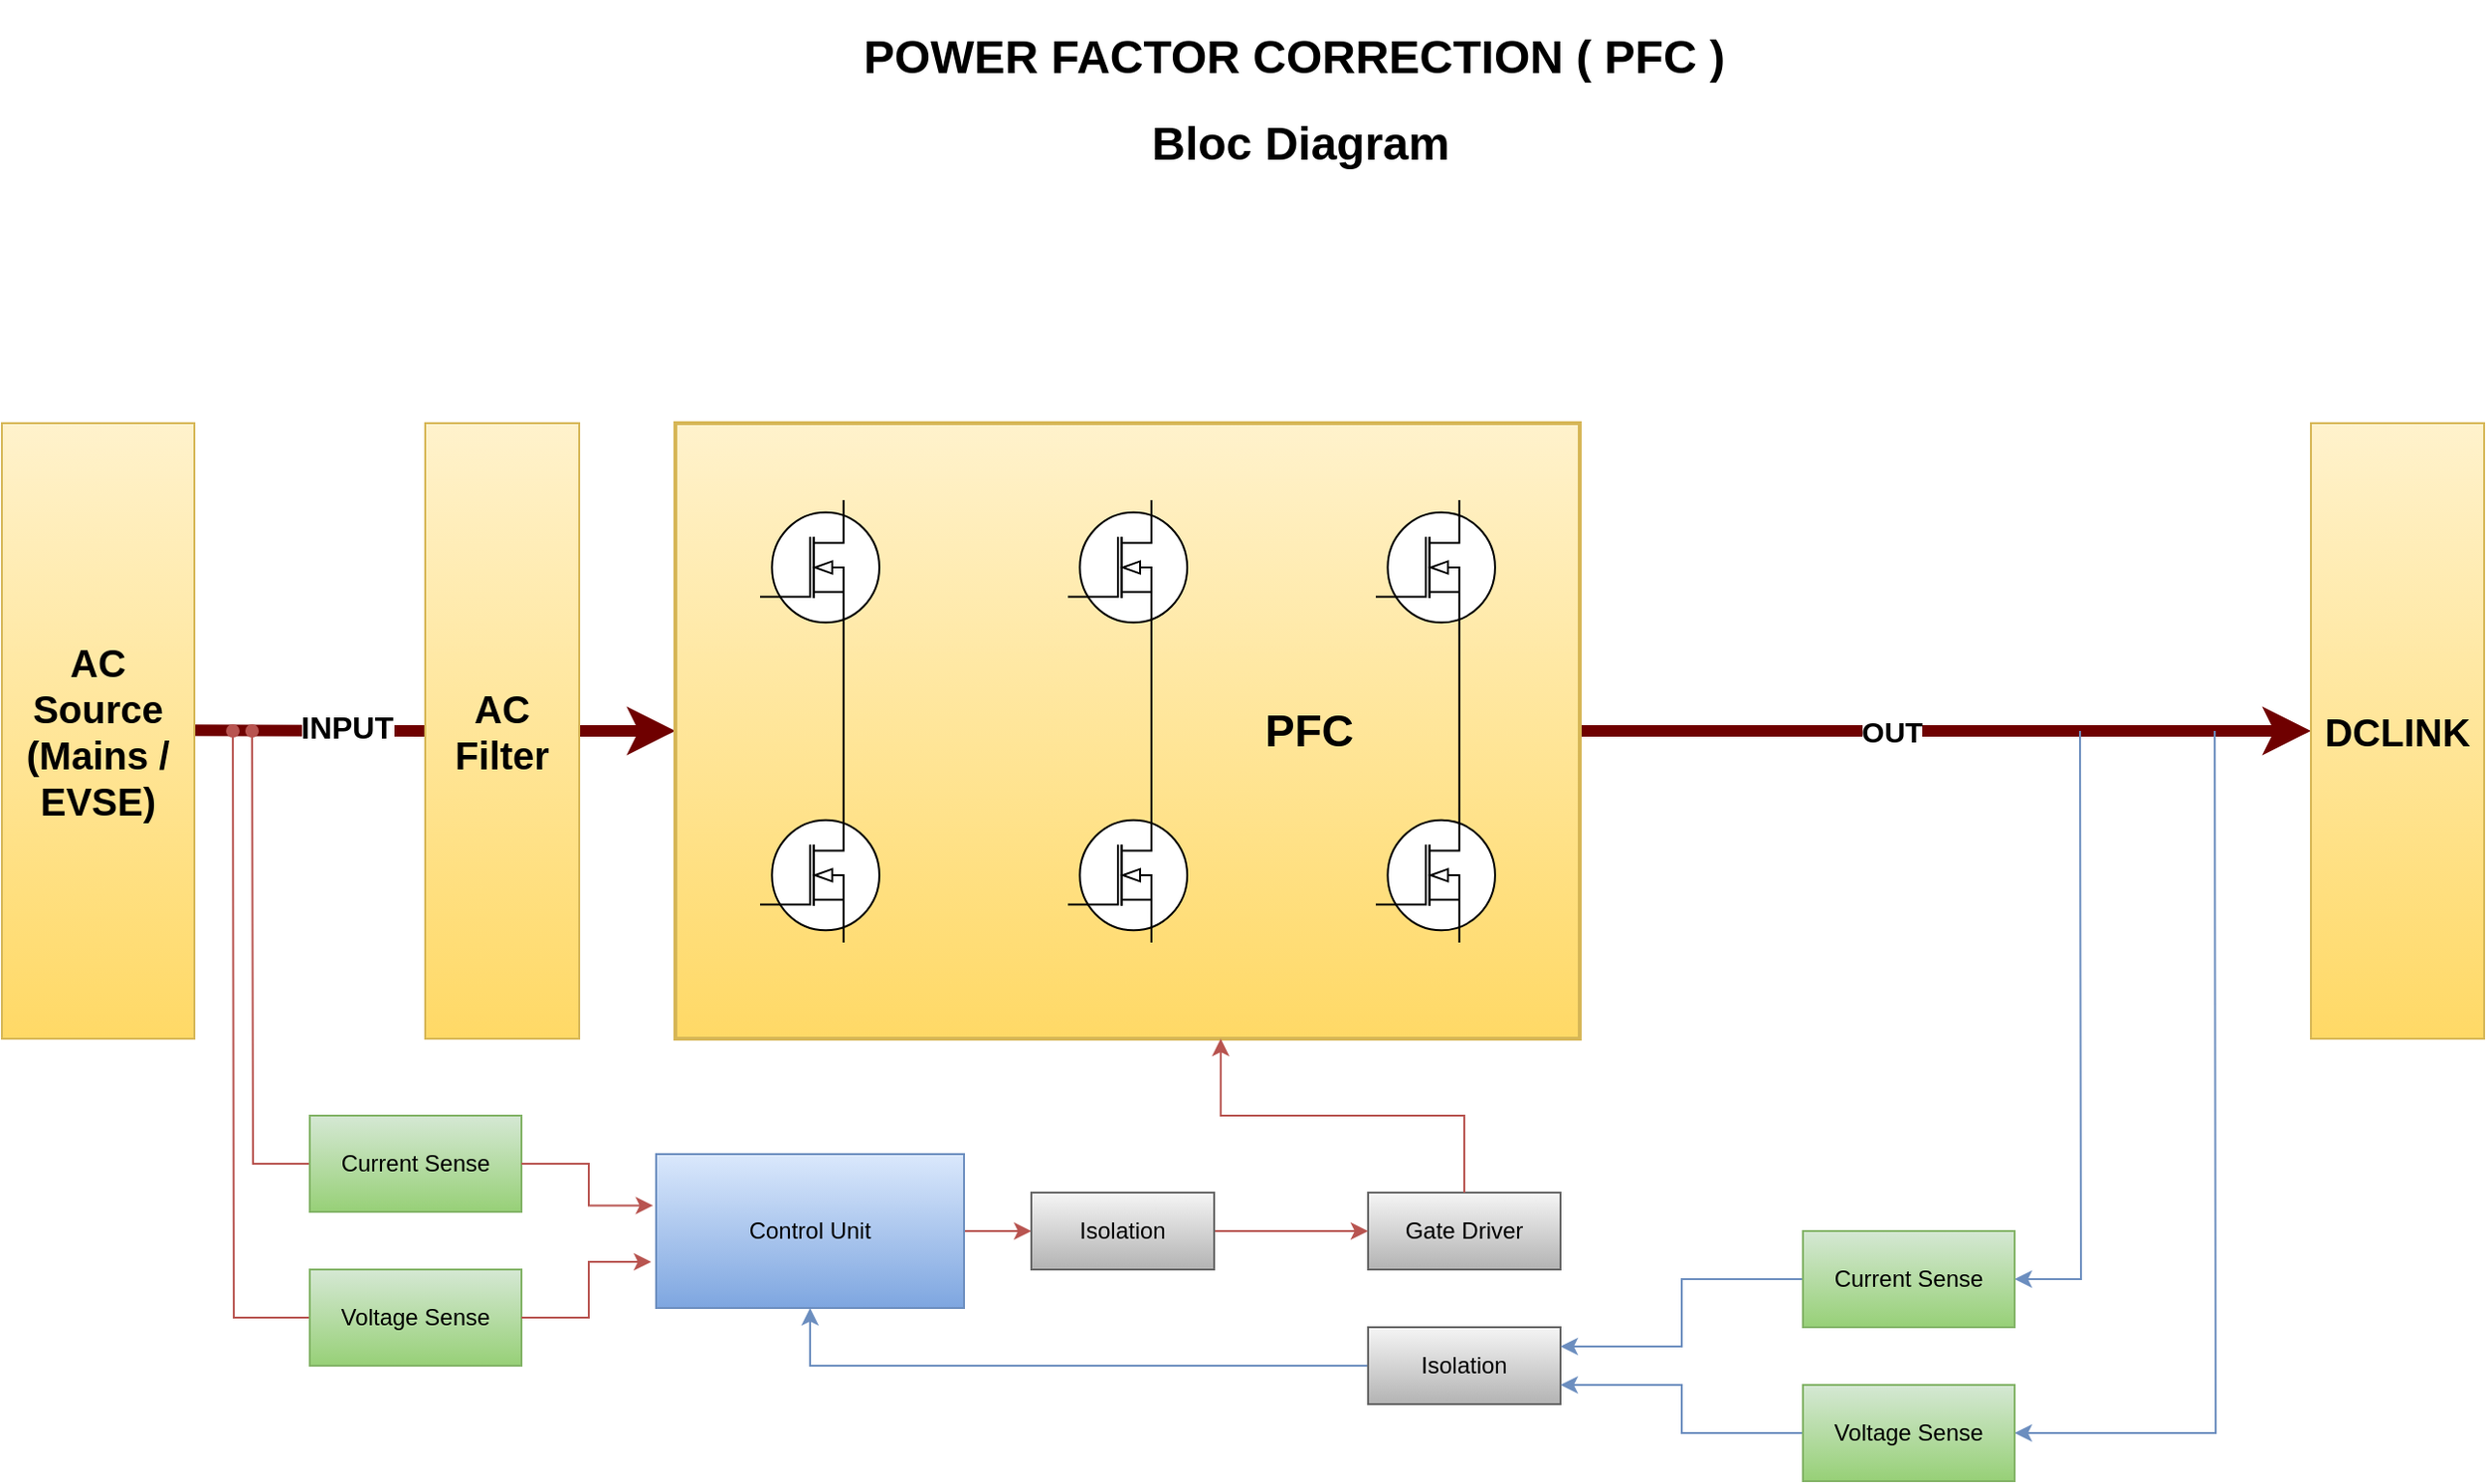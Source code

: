 <mxfile version="24.1.0" type="device">
  <diagram name="Page-1" id="k-szuWrUcFCrH2xsE48Q">
    <mxGraphModel dx="2100" dy="1242" grid="1" gridSize="10" guides="1" tooltips="1" connect="1" arrows="1" fold="1" page="1" pageScale="1" pageWidth="2116" pageHeight="2244" math="0" shadow="0">
      <root>
        <mxCell id="0" />
        <mxCell id="1" parent="0" />
        <mxCell id="8tYW6SKWs_c0nTBGbAxm-31" value="" style="rounded=0;whiteSpace=wrap;html=1;fillColor=#fff2cc;strokeColor=#d6b656;movable=0;resizable=0;rotatable=0;deletable=0;editable=0;locked=1;connectable=0;" parent="1" vertex="1">
          <mxGeometry x="800" y="360" width="80" height="240" as="geometry" />
        </mxCell>
        <mxCell id="8tYW6SKWs_c0nTBGbAxm-27" value="" style="rounded=0;whiteSpace=wrap;html=1;fillColor=#fff2cc;strokeColor=#d6b656;movable=0;resizable=0;rotatable=0;deletable=0;editable=0;locked=1;connectable=0;" parent="1" vertex="1">
          <mxGeometry x="640" y="360" width="80" height="240" as="geometry" />
        </mxCell>
        <mxCell id="8tYW6SKWs_c0nTBGbAxm-6" value="" style="rounded=0;whiteSpace=wrap;html=1;fillColor=#fff2cc;strokeColor=#d6b656;movable=0;resizable=0;rotatable=0;deletable=0;editable=0;locked=1;connectable=0;" parent="1" vertex="1">
          <mxGeometry x="480" y="360" width="80" height="240" as="geometry" />
        </mxCell>
        <mxCell id="8tYW6SKWs_c0nTBGbAxm-43" style="edgeStyle=orthogonalEdgeStyle;rounded=0;orthogonalLoop=1;jettySize=auto;html=1;exitX=0;exitY=0.5;exitDx=0;exitDy=0;startArrow=classic;startFill=1;endArrow=none;endFill=0;strokeWidth=6;fillColor=#a20025;strokeColor=#6F0000;movable=0;resizable=0;rotatable=0;deletable=0;editable=0;locked=1;connectable=0;" parent="1" source="8tYW6SKWs_c0nTBGbAxm-39" edge="1">
          <mxGeometry relative="1" as="geometry">
            <mxPoint x="180" y="479.667" as="targetPoint" />
          </mxGeometry>
        </mxCell>
        <mxCell id="8tYW6SKWs_c0nTBGbAxm-44" value="&lt;b&gt;&lt;font style=&quot;font-size: 16px;&quot;&gt;INPUT&lt;/font&gt;&lt;/b&gt;" style="edgeLabel;html=1;align=center;verticalAlign=middle;resizable=0;points=[];movable=0;rotatable=0;deletable=0;editable=0;locked=1;connectable=0;" parent="8tYW6SKWs_c0nTBGbAxm-43" vertex="1" connectable="0">
          <mxGeometry x="0.317" y="-2" relative="1" as="geometry">
            <mxPoint as="offset" />
          </mxGeometry>
        </mxCell>
        <mxCell id="8tYW6SKWs_c0nTBGbAxm-47" style="edgeStyle=orthogonalEdgeStyle;rounded=0;orthogonalLoop=1;jettySize=auto;html=1;exitX=1;exitY=0.5;exitDx=0;exitDy=0;startArrow=none;startFill=0;endArrow=classic;endFill=1;strokeWidth=6;fillColor=#a20025;strokeColor=#6F0000;movable=0;resizable=0;rotatable=0;deletable=0;editable=0;locked=1;connectable=0;" parent="1" source="8tYW6SKWs_c0nTBGbAxm-39" edge="1">
          <mxGeometry relative="1" as="geometry">
            <mxPoint x="1290" y="480" as="targetPoint" />
          </mxGeometry>
        </mxCell>
        <mxCell id="8tYW6SKWs_c0nTBGbAxm-48" value="&lt;font style=&quot;font-size: 15px;&quot;&gt;&lt;b&gt;OUT&lt;/b&gt;&lt;/font&gt;" style="edgeLabel;html=1;align=center;verticalAlign=middle;resizable=0;points=[];movable=0;rotatable=0;deletable=0;editable=0;locked=1;connectable=0;" parent="8tYW6SKWs_c0nTBGbAxm-47" vertex="1" connectable="0">
          <mxGeometry x="-0.218" y="-8" relative="1" as="geometry">
            <mxPoint x="13" y="-8" as="offset" />
          </mxGeometry>
        </mxCell>
        <mxCell id="8tYW6SKWs_c0nTBGbAxm-39" value="" style="whiteSpace=wrap;html=1;fillColor=#fff2cc;strokeWidth=2;strokeColor=#d6b656;gradientDirection=south;gradientColor=#ffd966;movable=1;resizable=1;rotatable=1;deletable=1;editable=1;locked=0;connectable=1;" parent="1" vertex="1">
          <mxGeometry x="440" y="320" width="470" height="320" as="geometry" />
        </mxCell>
        <mxCell id="8tYW6SKWs_c0nTBGbAxm-3" value="&lt;h1&gt;POWER FACTOR CORRECTION ( PFC )&amp;nbsp;&lt;/h1&gt;&lt;h1&gt;Bloc Diagram&lt;/h1&gt;" style="text;html=1;strokeColor=none;fillColor=none;spacing=5;spacingTop=-20;whiteSpace=wrap;overflow=hidden;rounded=0;align=center;movable=0;resizable=0;rotatable=0;deletable=0;editable=0;locked=1;connectable=0;" parent="1" vertex="1">
          <mxGeometry x="260" y="110" width="1010" height="100" as="geometry" />
        </mxCell>
        <mxCell id="8tYW6SKWs_c0nTBGbAxm-10" value="" style="verticalLabelPosition=bottom;shadow=0;dashed=0;align=center;html=1;verticalAlign=top;shape=mxgraph.electrical.mosfets1.n-channel_mosfet_1;fillColor=default;movable=0;resizable=0;rotatable=0;deletable=0;editable=0;locked=1;connectable=0;" parent="1" vertex="1">
          <mxGeometry x="484" y="360" width="62" height="70" as="geometry" />
        </mxCell>
        <mxCell id="8tYW6SKWs_c0nTBGbAxm-12" style="edgeStyle=orthogonalEdgeStyle;rounded=0;orthogonalLoop=1;jettySize=auto;html=1;exitX=0.7;exitY=0;exitDx=0;exitDy=0;exitPerimeter=0;entryX=0.7;entryY=1;entryDx=0;entryDy=0;entryPerimeter=0;endArrow=none;endFill=0;movable=0;resizable=0;rotatable=0;deletable=0;editable=0;locked=1;connectable=0;" parent="1" source="8tYW6SKWs_c0nTBGbAxm-11" target="8tYW6SKWs_c0nTBGbAxm-10" edge="1">
          <mxGeometry relative="1" as="geometry" />
        </mxCell>
        <mxCell id="8tYW6SKWs_c0nTBGbAxm-11" value="" style="verticalLabelPosition=bottom;shadow=0;dashed=0;align=center;html=1;verticalAlign=top;shape=mxgraph.electrical.mosfets1.n-channel_mosfet_1;fillColor=default;movable=0;resizable=0;rotatable=0;deletable=0;editable=0;locked=1;connectable=0;" parent="1" vertex="1">
          <mxGeometry x="484" y="520" width="62" height="70" as="geometry" />
        </mxCell>
        <mxCell id="8tYW6SKWs_c0nTBGbAxm-28" value="" style="verticalLabelPosition=bottom;shadow=0;dashed=0;align=center;html=1;verticalAlign=top;shape=mxgraph.electrical.mosfets1.n-channel_mosfet_1;fillColor=default;movable=0;resizable=0;rotatable=0;deletable=0;editable=0;locked=1;connectable=0;" parent="1" vertex="1">
          <mxGeometry x="644" y="360" width="62" height="70" as="geometry" />
        </mxCell>
        <mxCell id="8tYW6SKWs_c0nTBGbAxm-29" style="edgeStyle=orthogonalEdgeStyle;rounded=0;orthogonalLoop=1;jettySize=auto;html=1;exitX=0.7;exitY=0;exitDx=0;exitDy=0;exitPerimeter=0;entryX=0.7;entryY=1;entryDx=0;entryDy=0;entryPerimeter=0;endArrow=none;endFill=0;movable=0;resizable=0;rotatable=0;deletable=0;editable=0;locked=1;connectable=0;" parent="1" source="8tYW6SKWs_c0nTBGbAxm-30" target="8tYW6SKWs_c0nTBGbAxm-28" edge="1">
          <mxGeometry relative="1" as="geometry" />
        </mxCell>
        <mxCell id="8tYW6SKWs_c0nTBGbAxm-30" value="" style="verticalLabelPosition=bottom;shadow=0;dashed=0;align=center;html=1;verticalAlign=top;shape=mxgraph.electrical.mosfets1.n-channel_mosfet_1;fillColor=default;movable=0;resizable=0;rotatable=0;deletable=0;editable=0;locked=1;connectable=0;" parent="1" vertex="1">
          <mxGeometry x="644" y="520" width="62" height="70" as="geometry" />
        </mxCell>
        <mxCell id="8tYW6SKWs_c0nTBGbAxm-32" value="" style="verticalLabelPosition=bottom;shadow=0;dashed=0;align=center;html=1;verticalAlign=top;shape=mxgraph.electrical.mosfets1.n-channel_mosfet_1;fillColor=default;movable=0;resizable=0;rotatable=0;deletable=0;editable=0;locked=1;connectable=0;" parent="1" vertex="1">
          <mxGeometry x="804" y="360" width="62" height="70" as="geometry" />
        </mxCell>
        <mxCell id="8tYW6SKWs_c0nTBGbAxm-33" style="edgeStyle=orthogonalEdgeStyle;rounded=0;orthogonalLoop=1;jettySize=auto;html=1;exitX=0.7;exitY=0;exitDx=0;exitDy=0;exitPerimeter=0;entryX=0.7;entryY=1;entryDx=0;entryDy=0;entryPerimeter=0;endArrow=none;endFill=0;movable=0;resizable=0;rotatable=0;deletable=0;editable=0;locked=1;connectable=0;" parent="1" source="8tYW6SKWs_c0nTBGbAxm-34" target="8tYW6SKWs_c0nTBGbAxm-32" edge="1">
          <mxGeometry relative="1" as="geometry" />
        </mxCell>
        <mxCell id="8tYW6SKWs_c0nTBGbAxm-34" value="" style="verticalLabelPosition=bottom;shadow=0;dashed=0;align=center;html=1;verticalAlign=top;shape=mxgraph.electrical.mosfets1.n-channel_mosfet_1;fillColor=default;movable=0;resizable=0;rotatable=0;deletable=0;editable=0;locked=1;connectable=0;" parent="1" vertex="1">
          <mxGeometry x="804" y="520" width="62" height="70" as="geometry" />
        </mxCell>
        <mxCell id="8tYW6SKWs_c0nTBGbAxm-49" value="&lt;font style=&quot;font-size: 20px;&quot;&gt;&lt;b&gt;AC Source (Mains / EVSE)&lt;/b&gt;&lt;/font&gt;" style="rounded=0;whiteSpace=wrap;html=1;fillColor=#fff2cc;gradientColor=#ffd966;strokeColor=#d6b656;movable=1;resizable=1;rotatable=1;deletable=1;editable=1;locked=0;connectable=1;" parent="1" vertex="1">
          <mxGeometry x="90" y="320" width="100" height="320" as="geometry" />
        </mxCell>
        <mxCell id="8tYW6SKWs_c0nTBGbAxm-50" value="&lt;font style=&quot;font-size: 23px;&quot;&gt;&lt;b&gt;PFC&lt;/b&gt;&lt;/font&gt;" style="text;html=1;align=center;verticalAlign=middle;resizable=0;points=[];autosize=1;strokeColor=none;fillColor=none;movable=0;rotatable=0;deletable=0;editable=0;locked=1;connectable=0;" parent="1" vertex="1">
          <mxGeometry x="734" y="460" width="70" height="40" as="geometry" />
        </mxCell>
        <mxCell id="8tYW6SKWs_c0nTBGbAxm-51" value="&lt;font style=&quot;font-size: 20px;&quot;&gt;&lt;b&gt;DCLINK&lt;/b&gt;&lt;/font&gt;" style="rounded=0;whiteSpace=wrap;html=1;fillColor=#fff2cc;gradientColor=#ffd966;strokeColor=#d6b656;movable=0;resizable=0;rotatable=0;deletable=0;editable=0;locked=1;connectable=0;" parent="1" vertex="1">
          <mxGeometry x="1290" y="320" width="90" height="320" as="geometry" />
        </mxCell>
        <mxCell id="3nbkEiUC-Ty6KUYEfM9W-4" style="edgeStyle=orthogonalEdgeStyle;rounded=0;orthogonalLoop=1;jettySize=auto;html=1;endArrow=oval;endFill=1;fillColor=#f8cecc;strokeColor=#b85450;movable=0;resizable=0;rotatable=0;deletable=0;editable=0;locked=1;connectable=0;" parent="1" source="3nbkEiUC-Ty6KUYEfM9W-1" edge="1">
          <mxGeometry relative="1" as="geometry">
            <mxPoint x="220" y="480" as="targetPoint" />
          </mxGeometry>
        </mxCell>
        <mxCell id="3nbkEiUC-Ty6KUYEfM9W-1" value="Current Sense" style="whiteSpace=wrap;html=1;movable=0;resizable=0;rotatable=0;deletable=0;editable=0;locked=1;connectable=0;fillColor=#d5e8d4;strokeColor=#82b366;gradientColor=#97d077;" parent="1" vertex="1">
          <mxGeometry x="250" y="680" width="110" height="50" as="geometry" />
        </mxCell>
        <mxCell id="3nbkEiUC-Ty6KUYEfM9W-6" style="edgeStyle=orthogonalEdgeStyle;rounded=0;orthogonalLoop=1;jettySize=auto;html=1;exitX=0;exitY=0.5;exitDx=0;exitDy=0;endArrow=oval;endFill=1;fillColor=#f8cecc;strokeColor=#b85450;movable=0;resizable=0;rotatable=0;deletable=0;editable=0;locked=1;connectable=0;" parent="1" source="3nbkEiUC-Ty6KUYEfM9W-2" edge="1">
          <mxGeometry relative="1" as="geometry">
            <mxPoint x="210" y="480" as="targetPoint" />
          </mxGeometry>
        </mxCell>
        <mxCell id="3nbkEiUC-Ty6KUYEfM9W-2" value="Voltage Sense" style="whiteSpace=wrap;html=1;movable=0;resizable=0;rotatable=0;deletable=0;editable=0;locked=1;connectable=0;fillColor=#d5e8d4;strokeColor=#82b366;gradientColor=#97d077;" parent="1" vertex="1">
          <mxGeometry x="250" y="760" width="110" height="50" as="geometry" />
        </mxCell>
        <mxCell id="3nbkEiUC-Ty6KUYEfM9W-13" style="edgeStyle=orthogonalEdgeStyle;rounded=0;orthogonalLoop=1;jettySize=auto;html=1;exitX=1;exitY=0.5;exitDx=0;exitDy=0;entryX=0;entryY=0.5;entryDx=0;entryDy=0;fillColor=#f8cecc;strokeColor=#b85450;movable=0;resizable=0;rotatable=0;deletable=0;editable=0;locked=1;connectable=0;" parent="1" source="3nbkEiUC-Ty6KUYEfM9W-7" target="3nbkEiUC-Ty6KUYEfM9W-12" edge="1">
          <mxGeometry relative="1" as="geometry" />
        </mxCell>
        <mxCell id="3nbkEiUC-Ty6KUYEfM9W-7" value="Control Unit" style="rounded=0;whiteSpace=wrap;html=1;fillColor=#dae8fc;strokeColor=#6c8ebf;gradientColor=#7ea6e0;movable=0;resizable=0;rotatable=0;deletable=0;editable=0;locked=1;connectable=0;" parent="1" vertex="1">
          <mxGeometry x="430" y="700" width="160" height="80" as="geometry" />
        </mxCell>
        <mxCell id="3nbkEiUC-Ty6KUYEfM9W-8" style="edgeStyle=orthogonalEdgeStyle;rounded=0;orthogonalLoop=1;jettySize=auto;html=1;exitX=1;exitY=0.5;exitDx=0;exitDy=0;entryX=-0.01;entryY=0.334;entryDx=0;entryDy=0;entryPerimeter=0;fillColor=#f8cecc;strokeColor=#b85450;movable=0;resizable=0;rotatable=0;deletable=0;editable=0;locked=1;connectable=0;" parent="1" source="3nbkEiUC-Ty6KUYEfM9W-1" target="3nbkEiUC-Ty6KUYEfM9W-7" edge="1">
          <mxGeometry relative="1" as="geometry" />
        </mxCell>
        <mxCell id="3nbkEiUC-Ty6KUYEfM9W-10" style="edgeStyle=orthogonalEdgeStyle;rounded=0;orthogonalLoop=1;jettySize=auto;html=1;exitX=1;exitY=0.5;exitDx=0;exitDy=0;entryX=-0.016;entryY=0.7;entryDx=0;entryDy=0;entryPerimeter=0;fillColor=#f8cecc;strokeColor=#b85450;movable=0;resizable=0;rotatable=0;deletable=0;editable=0;locked=1;connectable=0;" parent="1" source="3nbkEiUC-Ty6KUYEfM9W-2" target="3nbkEiUC-Ty6KUYEfM9W-7" edge="1">
          <mxGeometry relative="1" as="geometry" />
        </mxCell>
        <mxCell id="3nbkEiUC-Ty6KUYEfM9W-11" value="Gate Driver" style="rounded=0;whiteSpace=wrap;html=1;fillColor=#f5f5f5;strokeColor=#666666;gradientColor=#b3b3b3;movable=0;resizable=0;rotatable=0;deletable=0;editable=0;locked=1;connectable=0;" parent="1" vertex="1">
          <mxGeometry x="800" y="720" width="100" height="40" as="geometry" />
        </mxCell>
        <mxCell id="3nbkEiUC-Ty6KUYEfM9W-39" style="edgeStyle=orthogonalEdgeStyle;rounded=0;orthogonalLoop=1;jettySize=auto;html=1;exitX=1;exitY=0.5;exitDx=0;exitDy=0;entryX=0;entryY=0.5;entryDx=0;entryDy=0;fillColor=#f8cecc;strokeColor=#b85450;movable=0;resizable=0;rotatable=0;deletable=0;editable=0;locked=1;connectable=0;" parent="1" source="3nbkEiUC-Ty6KUYEfM9W-12" target="3nbkEiUC-Ty6KUYEfM9W-11" edge="1">
          <mxGeometry relative="1" as="geometry" />
        </mxCell>
        <mxCell id="3nbkEiUC-Ty6KUYEfM9W-12" value="Isolation" style="rounded=0;whiteSpace=wrap;html=1;fillColor=#f5f5f5;strokeColor=#666666;gradientColor=#b3b3b3;movable=0;resizable=0;rotatable=0;deletable=0;editable=0;locked=1;connectable=0;" parent="1" vertex="1">
          <mxGeometry x="625" y="720" width="95" height="40" as="geometry" />
        </mxCell>
        <mxCell id="3nbkEiUC-Ty6KUYEfM9W-28" style="edgeStyle=orthogonalEdgeStyle;rounded=0;orthogonalLoop=1;jettySize=auto;html=1;exitX=0;exitY=0.5;exitDx=0;exitDy=0;entryX=0.5;entryY=1;entryDx=0;entryDy=0;fillColor=#dae8fc;strokeColor=#6c8ebf;movable=0;resizable=0;rotatable=0;deletable=0;editable=0;locked=1;connectable=0;" parent="1" source="3nbkEiUC-Ty6KUYEfM9W-19" target="3nbkEiUC-Ty6KUYEfM9W-7" edge="1">
          <mxGeometry relative="1" as="geometry" />
        </mxCell>
        <mxCell id="3nbkEiUC-Ty6KUYEfM9W-19" value="Isolation" style="rounded=0;whiteSpace=wrap;html=1;fillColor=#f5f5f5;strokeColor=#666666;gradientColor=#b3b3b3;movable=0;resizable=0;rotatable=0;deletable=0;editable=0;locked=1;connectable=0;" parent="1" vertex="1">
          <mxGeometry x="800" y="790" width="100" height="40" as="geometry" />
        </mxCell>
        <mxCell id="3nbkEiUC-Ty6KUYEfM9W-25" style="edgeStyle=orthogonalEdgeStyle;rounded=0;orthogonalLoop=1;jettySize=auto;html=1;exitX=0;exitY=0.5;exitDx=0;exitDy=0;entryX=1;entryY=0.25;entryDx=0;entryDy=0;fillColor=#dae8fc;strokeColor=#6c8ebf;movable=0;resizable=0;rotatable=0;deletable=0;editable=0;locked=1;connectable=0;" parent="1" source="3nbkEiUC-Ty6KUYEfM9W-20" target="3nbkEiUC-Ty6KUYEfM9W-19" edge="1">
          <mxGeometry relative="1" as="geometry" />
        </mxCell>
        <mxCell id="3nbkEiUC-Ty6KUYEfM9W-41" style="edgeStyle=orthogonalEdgeStyle;rounded=0;orthogonalLoop=1;jettySize=auto;html=1;exitX=1;exitY=0.5;exitDx=0;exitDy=0;endArrow=none;endFill=0;startArrow=classic;startFill=1;fillColor=#dae8fc;strokeColor=#6c8ebf;movable=0;resizable=0;rotatable=0;deletable=0;editable=0;locked=1;connectable=0;" parent="1" source="3nbkEiUC-Ty6KUYEfM9W-20" edge="1">
          <mxGeometry relative="1" as="geometry">
            <mxPoint x="1170" y="480" as="targetPoint" />
          </mxGeometry>
        </mxCell>
        <mxCell id="3nbkEiUC-Ty6KUYEfM9W-20" value="Current Sense" style="whiteSpace=wrap;html=1;movable=0;resizable=0;rotatable=0;deletable=0;editable=0;locked=1;connectable=0;fillColor=#d5e8d4;strokeColor=#82b366;gradientColor=#97d077;" parent="1" vertex="1">
          <mxGeometry x="1026" y="740" width="110" height="50" as="geometry" />
        </mxCell>
        <mxCell id="3nbkEiUC-Ty6KUYEfM9W-24" style="edgeStyle=orthogonalEdgeStyle;rounded=0;orthogonalLoop=1;jettySize=auto;html=1;exitX=0;exitY=0.5;exitDx=0;exitDy=0;entryX=1;entryY=0.75;entryDx=0;entryDy=0;fillColor=#dae8fc;strokeColor=#6c8ebf;movable=0;resizable=0;rotatable=0;deletable=0;editable=0;locked=1;connectable=0;" parent="1" source="3nbkEiUC-Ty6KUYEfM9W-21" target="3nbkEiUC-Ty6KUYEfM9W-19" edge="1">
          <mxGeometry relative="1" as="geometry" />
        </mxCell>
        <mxCell id="3nbkEiUC-Ty6KUYEfM9W-43" style="edgeStyle=orthogonalEdgeStyle;rounded=0;orthogonalLoop=1;jettySize=auto;html=1;exitX=1;exitY=0.5;exitDx=0;exitDy=0;endArrow=none;endFill=0;startArrow=classic;startFill=1;fillColor=#dae8fc;strokeColor=#6c8ebf;movable=0;resizable=0;rotatable=0;deletable=0;editable=0;locked=1;connectable=0;" parent="1" source="3nbkEiUC-Ty6KUYEfM9W-21" edge="1">
          <mxGeometry relative="1" as="geometry">
            <mxPoint x="1240" y="480" as="targetPoint" />
          </mxGeometry>
        </mxCell>
        <mxCell id="3nbkEiUC-Ty6KUYEfM9W-21" value="Voltage Sense" style="whiteSpace=wrap;html=1;movable=0;resizable=0;rotatable=0;deletable=0;editable=0;locked=1;connectable=0;fillColor=#d5e8d4;strokeColor=#82b366;gradientColor=#97d077;" parent="1" vertex="1">
          <mxGeometry x="1026" y="820" width="110" height="50" as="geometry" />
        </mxCell>
        <mxCell id="3nbkEiUC-Ty6KUYEfM9W-40" style="edgeStyle=orthogonalEdgeStyle;rounded=0;orthogonalLoop=1;jettySize=auto;html=1;exitX=0.5;exitY=0;exitDx=0;exitDy=0;entryX=0.603;entryY=1;entryDx=0;entryDy=0;entryPerimeter=0;fillColor=#f8cecc;strokeColor=#b85450;movable=0;resizable=0;rotatable=0;deletable=0;editable=0;locked=1;connectable=0;" parent="1" source="3nbkEiUC-Ty6KUYEfM9W-11" target="8tYW6SKWs_c0nTBGbAxm-39" edge="1">
          <mxGeometry relative="1" as="geometry" />
        </mxCell>
        <mxCell id="ulDlyDtkMdJ0ucvMmWqr-1" value="&lt;font style=&quot;font-size: 20px;&quot;&gt;&lt;b&gt;AC Filter&lt;/b&gt;&lt;/font&gt;" style="rounded=0;whiteSpace=wrap;html=1;fillColor=#fff2cc;gradientColor=#ffd966;strokeColor=#d6b656;movable=0;resizable=0;rotatable=0;deletable=0;editable=0;locked=1;connectable=0;" parent="1" vertex="1">
          <mxGeometry x="310" y="320" width="80" height="320" as="geometry" />
        </mxCell>
      </root>
    </mxGraphModel>
  </diagram>
</mxfile>
